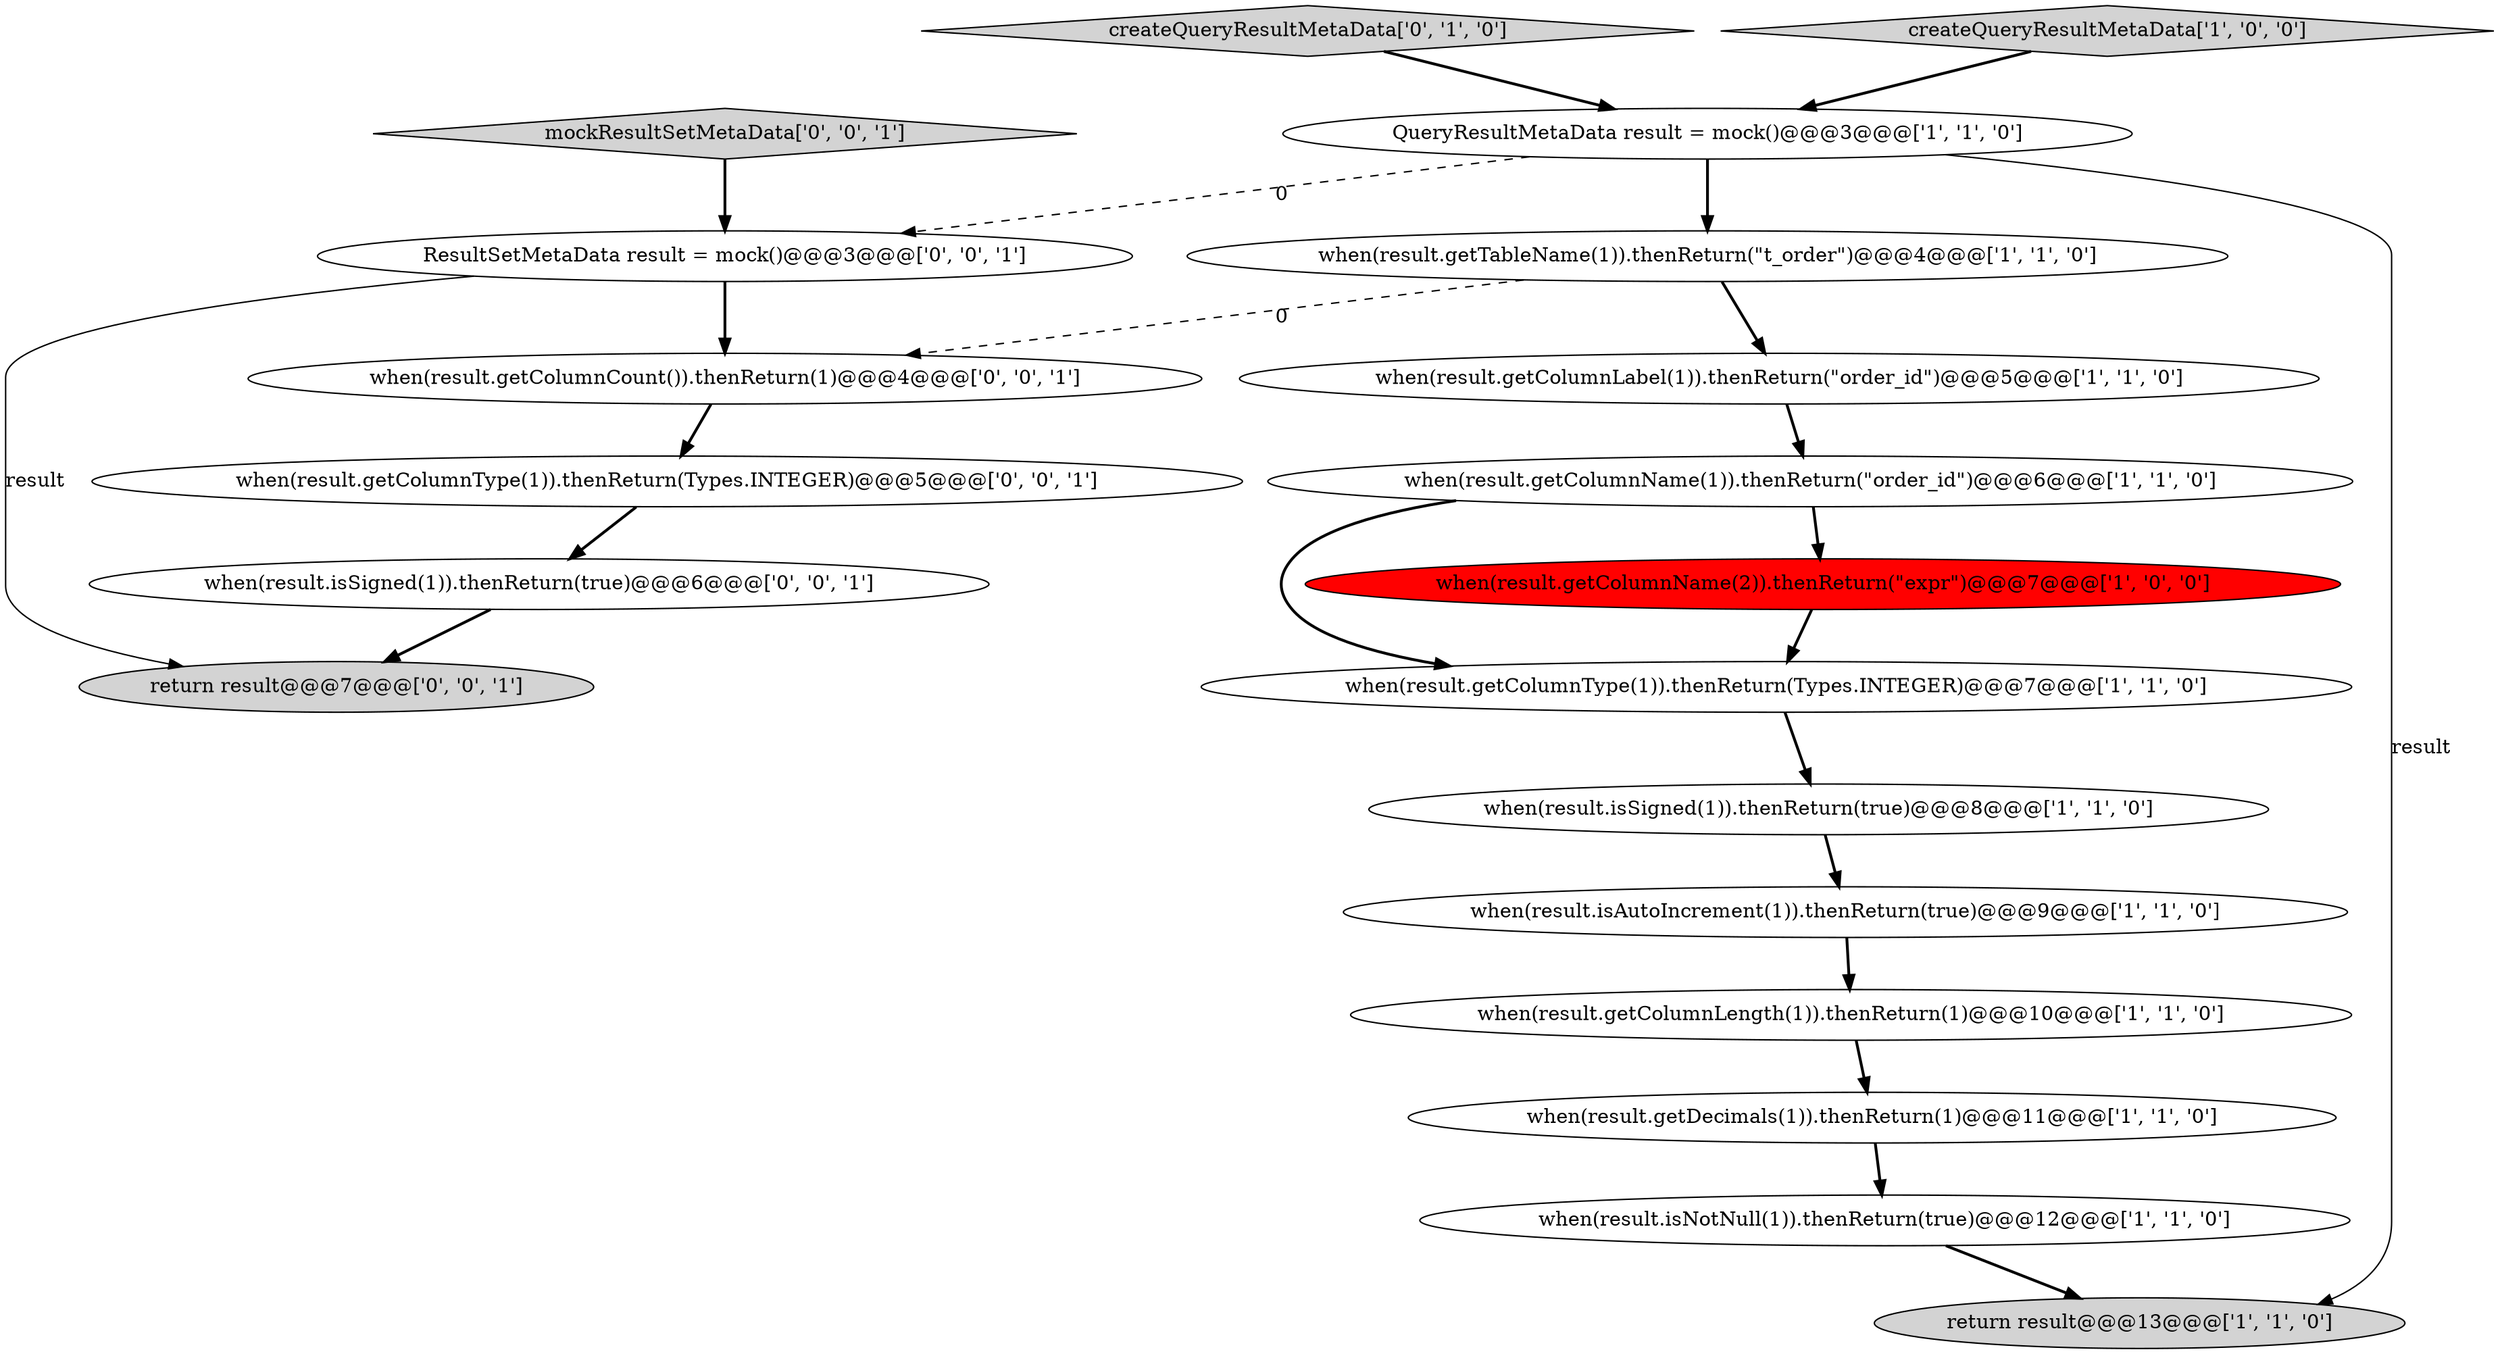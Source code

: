 digraph {
13 [style = filled, label = "createQueryResultMetaData['0', '1', '0']", fillcolor = lightgray, shape = diamond image = "AAA0AAABBB2BBB"];
7 [style = filled, label = "QueryResultMetaData result = mock()@@@3@@@['1', '1', '0']", fillcolor = white, shape = ellipse image = "AAA0AAABBB1BBB"];
5 [style = filled, label = "when(result.getColumnType(1)).thenReturn(Types.INTEGER)@@@7@@@['1', '1', '0']", fillcolor = white, shape = ellipse image = "AAA0AAABBB1BBB"];
12 [style = filled, label = "return result@@@13@@@['1', '1', '0']", fillcolor = lightgray, shape = ellipse image = "AAA0AAABBB1BBB"];
14 [style = filled, label = "ResultSetMetaData result = mock()@@@3@@@['0', '0', '1']", fillcolor = white, shape = ellipse image = "AAA0AAABBB3BBB"];
1 [style = filled, label = "when(result.getColumnLength(1)).thenReturn(1)@@@10@@@['1', '1', '0']", fillcolor = white, shape = ellipse image = "AAA0AAABBB1BBB"];
18 [style = filled, label = "when(result.getColumnCount()).thenReturn(1)@@@4@@@['0', '0', '1']", fillcolor = white, shape = ellipse image = "AAA0AAABBB3BBB"];
15 [style = filled, label = "when(result.isSigned(1)).thenReturn(true)@@@6@@@['0', '0', '1']", fillcolor = white, shape = ellipse image = "AAA0AAABBB3BBB"];
17 [style = filled, label = "return result@@@7@@@['0', '0', '1']", fillcolor = lightgray, shape = ellipse image = "AAA0AAABBB3BBB"];
6 [style = filled, label = "when(result.isNotNull(1)).thenReturn(true)@@@12@@@['1', '1', '0']", fillcolor = white, shape = ellipse image = "AAA0AAABBB1BBB"];
16 [style = filled, label = "mockResultSetMetaData['0', '0', '1']", fillcolor = lightgray, shape = diamond image = "AAA0AAABBB3BBB"];
3 [style = filled, label = "when(result.getDecimals(1)).thenReturn(1)@@@11@@@['1', '1', '0']", fillcolor = white, shape = ellipse image = "AAA0AAABBB1BBB"];
4 [style = filled, label = "createQueryResultMetaData['1', '0', '0']", fillcolor = lightgray, shape = diamond image = "AAA0AAABBB1BBB"];
8 [style = filled, label = "when(result.isSigned(1)).thenReturn(true)@@@8@@@['1', '1', '0']", fillcolor = white, shape = ellipse image = "AAA0AAABBB1BBB"];
0 [style = filled, label = "when(result.getColumnName(1)).thenReturn(\"order_id\")@@@6@@@['1', '1', '0']", fillcolor = white, shape = ellipse image = "AAA0AAABBB1BBB"];
19 [style = filled, label = "when(result.getColumnType(1)).thenReturn(Types.INTEGER)@@@5@@@['0', '0', '1']", fillcolor = white, shape = ellipse image = "AAA0AAABBB3BBB"];
10 [style = filled, label = "when(result.getColumnName(2)).thenReturn(\"expr\")@@@7@@@['1', '0', '0']", fillcolor = red, shape = ellipse image = "AAA1AAABBB1BBB"];
2 [style = filled, label = "when(result.getTableName(1)).thenReturn(\"t_order\")@@@4@@@['1', '1', '0']", fillcolor = white, shape = ellipse image = "AAA0AAABBB1BBB"];
9 [style = filled, label = "when(result.getColumnLabel(1)).thenReturn(\"order_id\")@@@5@@@['1', '1', '0']", fillcolor = white, shape = ellipse image = "AAA0AAABBB1BBB"];
11 [style = filled, label = "when(result.isAutoIncrement(1)).thenReturn(true)@@@9@@@['1', '1', '0']", fillcolor = white, shape = ellipse image = "AAA0AAABBB1BBB"];
5->8 [style = bold, label=""];
9->0 [style = bold, label=""];
11->1 [style = bold, label=""];
7->14 [style = dashed, label="0"];
1->3 [style = bold, label=""];
18->19 [style = bold, label=""];
3->6 [style = bold, label=""];
2->9 [style = bold, label=""];
4->7 [style = bold, label=""];
15->17 [style = bold, label=""];
0->10 [style = bold, label=""];
10->5 [style = bold, label=""];
7->2 [style = bold, label=""];
13->7 [style = bold, label=""];
2->18 [style = dashed, label="0"];
16->14 [style = bold, label=""];
14->18 [style = bold, label=""];
14->17 [style = solid, label="result"];
19->15 [style = bold, label=""];
7->12 [style = solid, label="result"];
8->11 [style = bold, label=""];
0->5 [style = bold, label=""];
6->12 [style = bold, label=""];
}
